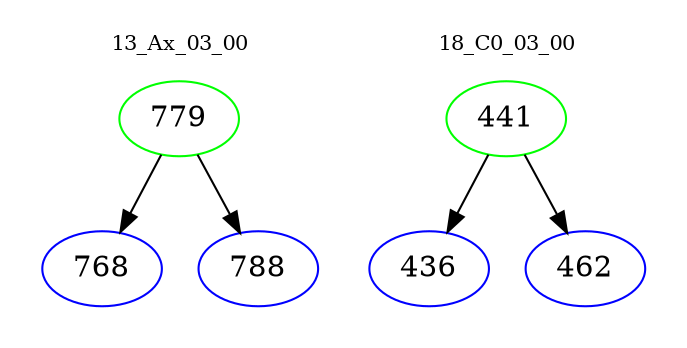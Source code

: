 digraph{
subgraph cluster_0 {
color = white
label = "13_Ax_03_00";
fontsize=10;
T0_779 [label="779", color="green"]
T0_779 -> T0_768 [color="black"]
T0_768 [label="768", color="blue"]
T0_779 -> T0_788 [color="black"]
T0_788 [label="788", color="blue"]
}
subgraph cluster_1 {
color = white
label = "18_C0_03_00";
fontsize=10;
T1_441 [label="441", color="green"]
T1_441 -> T1_436 [color="black"]
T1_436 [label="436", color="blue"]
T1_441 -> T1_462 [color="black"]
T1_462 [label="462", color="blue"]
}
}
